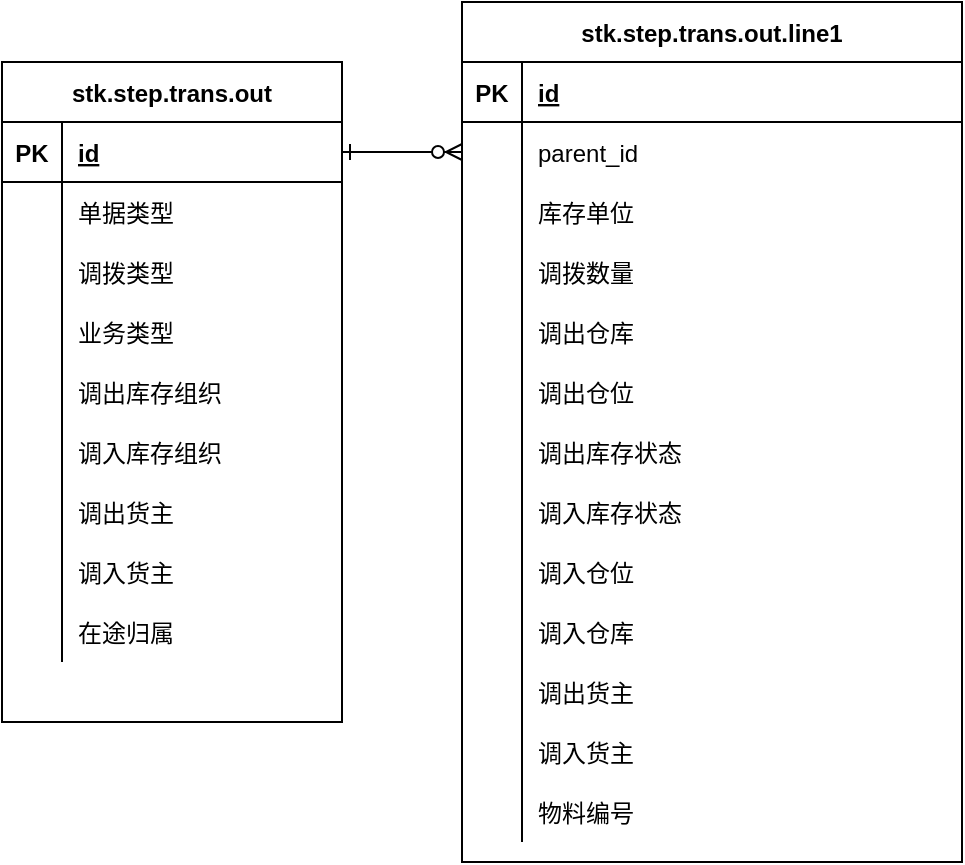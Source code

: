 <mxfile version="13.9.2" type="github">
  <diagram id="R2lEEEUBdFMjLlhIrx00" name="Page-1">
    <mxGraphModel dx="782" dy="469" grid="1" gridSize="10" guides="1" tooltips="1" connect="1" arrows="1" fold="1" page="1" pageScale="1" pageWidth="850" pageHeight="1100" math="0" shadow="0" extFonts="Permanent Marker^https://fonts.googleapis.com/css?family=Permanent+Marker">
      <root>
        <mxCell id="0" />
        <mxCell id="1" parent="0" />
        <mxCell id="C-vyLk0tnHw3VtMMgP7b-1" value="" style="edgeStyle=entityRelationEdgeStyle;endArrow=ERzeroToMany;startArrow=ERone;endFill=1;startFill=0;" parent="1" source="C-vyLk0tnHw3VtMMgP7b-24" target="C-vyLk0tnHw3VtMMgP7b-6" edge="1">
          <mxGeometry width="100" height="100" relative="1" as="geometry">
            <mxPoint x="340" y="720" as="sourcePoint" />
            <mxPoint x="440" y="620" as="targetPoint" />
          </mxGeometry>
        </mxCell>
        <mxCell id="C-vyLk0tnHw3VtMMgP7b-2" value="stk.step.trans.out.line1" style="shape=table;startSize=30;container=1;collapsible=1;childLayout=tableLayout;fixedRows=1;rowLines=0;fontStyle=1;align=center;resizeLast=1;" parent="1" vertex="1">
          <mxGeometry x="260" y="30" width="250" height="430" as="geometry" />
        </mxCell>
        <mxCell id="C-vyLk0tnHw3VtMMgP7b-3" value="" style="shape=partialRectangle;collapsible=0;dropTarget=0;pointerEvents=0;fillColor=none;points=[[0,0.5],[1,0.5]];portConstraint=eastwest;top=0;left=0;right=0;bottom=1;" parent="C-vyLk0tnHw3VtMMgP7b-2" vertex="1">
          <mxGeometry y="30" width="250" height="30" as="geometry" />
        </mxCell>
        <mxCell id="C-vyLk0tnHw3VtMMgP7b-4" value="PK" style="shape=partialRectangle;overflow=hidden;connectable=0;fillColor=none;top=0;left=0;bottom=0;right=0;fontStyle=1;" parent="C-vyLk0tnHw3VtMMgP7b-3" vertex="1">
          <mxGeometry width="30" height="30" as="geometry" />
        </mxCell>
        <mxCell id="C-vyLk0tnHw3VtMMgP7b-5" value="id" style="shape=partialRectangle;overflow=hidden;connectable=0;fillColor=none;top=0;left=0;bottom=0;right=0;align=left;spacingLeft=6;fontStyle=5;" parent="C-vyLk0tnHw3VtMMgP7b-3" vertex="1">
          <mxGeometry x="30" width="220" height="30" as="geometry" />
        </mxCell>
        <mxCell id="C-vyLk0tnHw3VtMMgP7b-6" value="" style="shape=partialRectangle;collapsible=0;dropTarget=0;pointerEvents=0;fillColor=none;points=[[0,0.5],[1,0.5]];portConstraint=eastwest;top=0;left=0;right=0;bottom=0;" parent="C-vyLk0tnHw3VtMMgP7b-2" vertex="1">
          <mxGeometry y="60" width="250" height="30" as="geometry" />
        </mxCell>
        <mxCell id="C-vyLk0tnHw3VtMMgP7b-7" value="" style="shape=partialRectangle;overflow=hidden;connectable=0;fillColor=none;top=0;left=0;bottom=0;right=0;" parent="C-vyLk0tnHw3VtMMgP7b-6" vertex="1">
          <mxGeometry width="30" height="30" as="geometry" />
        </mxCell>
        <mxCell id="C-vyLk0tnHw3VtMMgP7b-8" value="parent_id" style="shape=partialRectangle;overflow=hidden;connectable=0;fillColor=none;top=0;left=0;bottom=0;right=0;align=left;spacingLeft=6;" parent="C-vyLk0tnHw3VtMMgP7b-6" vertex="1">
          <mxGeometry x="30" width="220" height="30" as="geometry" />
        </mxCell>
        <mxCell id="C-vyLk0tnHw3VtMMgP7b-9" value="" style="shape=partialRectangle;collapsible=0;dropTarget=0;pointerEvents=0;fillColor=none;points=[[0,0.5],[1,0.5]];portConstraint=eastwest;top=0;left=0;right=0;bottom=0;" parent="C-vyLk0tnHw3VtMMgP7b-2" vertex="1">
          <mxGeometry y="90" width="250" height="30" as="geometry" />
        </mxCell>
        <mxCell id="C-vyLk0tnHw3VtMMgP7b-10" value="" style="shape=partialRectangle;overflow=hidden;connectable=0;fillColor=none;top=0;left=0;bottom=0;right=0;" parent="C-vyLk0tnHw3VtMMgP7b-9" vertex="1">
          <mxGeometry width="30" height="30" as="geometry" />
        </mxCell>
        <mxCell id="C-vyLk0tnHw3VtMMgP7b-11" value="库存单位" style="shape=partialRectangle;overflow=hidden;connectable=0;fillColor=none;top=0;left=0;bottom=0;right=0;align=left;spacingLeft=6;" parent="C-vyLk0tnHw3VtMMgP7b-9" vertex="1">
          <mxGeometry x="30" width="220" height="30" as="geometry" />
        </mxCell>
        <mxCell id="GRcF3nkYThiIwqXDE5w2-33" value="" style="shape=partialRectangle;collapsible=0;dropTarget=0;pointerEvents=0;fillColor=none;points=[[0,0.5],[1,0.5]];portConstraint=eastwest;top=0;left=0;right=0;bottom=0;" parent="C-vyLk0tnHw3VtMMgP7b-2" vertex="1">
          <mxGeometry y="120" width="250" height="30" as="geometry" />
        </mxCell>
        <mxCell id="GRcF3nkYThiIwqXDE5w2-34" value="" style="shape=partialRectangle;overflow=hidden;connectable=0;fillColor=none;top=0;left=0;bottom=0;right=0;" parent="GRcF3nkYThiIwqXDE5w2-33" vertex="1">
          <mxGeometry width="30" height="30" as="geometry" />
        </mxCell>
        <mxCell id="GRcF3nkYThiIwqXDE5w2-35" value="调拨数量" style="shape=partialRectangle;overflow=hidden;connectable=0;fillColor=none;top=0;left=0;bottom=0;right=0;align=left;spacingLeft=6;" parent="GRcF3nkYThiIwqXDE5w2-33" vertex="1">
          <mxGeometry x="30" width="220" height="30" as="geometry" />
        </mxCell>
        <mxCell id="GRcF3nkYThiIwqXDE5w2-36" value="" style="shape=partialRectangle;collapsible=0;dropTarget=0;pointerEvents=0;fillColor=none;points=[[0,0.5],[1,0.5]];portConstraint=eastwest;top=0;left=0;right=0;bottom=0;" parent="C-vyLk0tnHw3VtMMgP7b-2" vertex="1">
          <mxGeometry y="150" width="250" height="30" as="geometry" />
        </mxCell>
        <mxCell id="GRcF3nkYThiIwqXDE5w2-37" value="" style="shape=partialRectangle;overflow=hidden;connectable=0;fillColor=none;top=0;left=0;bottom=0;right=0;" parent="GRcF3nkYThiIwqXDE5w2-36" vertex="1">
          <mxGeometry width="30" height="30" as="geometry" />
        </mxCell>
        <mxCell id="GRcF3nkYThiIwqXDE5w2-38" value="调出仓库" style="shape=partialRectangle;overflow=hidden;connectable=0;fillColor=none;top=0;left=0;bottom=0;right=0;align=left;spacingLeft=6;" parent="GRcF3nkYThiIwqXDE5w2-36" vertex="1">
          <mxGeometry x="30" width="220" height="30" as="geometry" />
        </mxCell>
        <mxCell id="GRcF3nkYThiIwqXDE5w2-39" value="" style="shape=partialRectangle;collapsible=0;dropTarget=0;pointerEvents=0;fillColor=none;points=[[0,0.5],[1,0.5]];portConstraint=eastwest;top=0;left=0;right=0;bottom=0;" parent="C-vyLk0tnHw3VtMMgP7b-2" vertex="1">
          <mxGeometry y="180" width="250" height="30" as="geometry" />
        </mxCell>
        <mxCell id="GRcF3nkYThiIwqXDE5w2-40" value="" style="shape=partialRectangle;overflow=hidden;connectable=0;fillColor=none;top=0;left=0;bottom=0;right=0;" parent="GRcF3nkYThiIwqXDE5w2-39" vertex="1">
          <mxGeometry width="30" height="30" as="geometry" />
        </mxCell>
        <mxCell id="GRcF3nkYThiIwqXDE5w2-41" value="调出仓位" style="shape=partialRectangle;overflow=hidden;connectable=0;fillColor=none;top=0;left=0;bottom=0;right=0;align=left;spacingLeft=6;" parent="GRcF3nkYThiIwqXDE5w2-39" vertex="1">
          <mxGeometry x="30" width="220" height="30" as="geometry" />
        </mxCell>
        <mxCell id="GRcF3nkYThiIwqXDE5w2-61" value="" style="shape=partialRectangle;collapsible=0;dropTarget=0;pointerEvents=0;fillColor=none;points=[[0,0.5],[1,0.5]];portConstraint=eastwest;top=0;left=0;right=0;bottom=0;" parent="C-vyLk0tnHw3VtMMgP7b-2" vertex="1">
          <mxGeometry y="210" width="250" height="30" as="geometry" />
        </mxCell>
        <mxCell id="GRcF3nkYThiIwqXDE5w2-62" value="" style="shape=partialRectangle;overflow=hidden;connectable=0;fillColor=none;top=0;left=0;bottom=0;right=0;" parent="GRcF3nkYThiIwqXDE5w2-61" vertex="1">
          <mxGeometry width="30" height="30" as="geometry" />
        </mxCell>
        <mxCell id="GRcF3nkYThiIwqXDE5w2-63" value="调出库存状态" style="shape=partialRectangle;overflow=hidden;connectable=0;fillColor=none;top=0;left=0;bottom=0;right=0;align=left;spacingLeft=6;" parent="GRcF3nkYThiIwqXDE5w2-61" vertex="1">
          <mxGeometry x="30" width="220" height="30" as="geometry" />
        </mxCell>
        <mxCell id="GRcF3nkYThiIwqXDE5w2-64" value="" style="shape=partialRectangle;collapsible=0;dropTarget=0;pointerEvents=0;fillColor=none;points=[[0,0.5],[1,0.5]];portConstraint=eastwest;top=0;left=0;right=0;bottom=0;" parent="C-vyLk0tnHw3VtMMgP7b-2" vertex="1">
          <mxGeometry y="240" width="250" height="30" as="geometry" />
        </mxCell>
        <mxCell id="GRcF3nkYThiIwqXDE5w2-65" value="" style="shape=partialRectangle;overflow=hidden;connectable=0;fillColor=none;top=0;left=0;bottom=0;right=0;" parent="GRcF3nkYThiIwqXDE5w2-64" vertex="1">
          <mxGeometry width="30" height="30" as="geometry" />
        </mxCell>
        <mxCell id="GRcF3nkYThiIwqXDE5w2-66" value="调入库存状态" style="shape=partialRectangle;overflow=hidden;connectable=0;fillColor=none;top=0;left=0;bottom=0;right=0;align=left;spacingLeft=6;" parent="GRcF3nkYThiIwqXDE5w2-64" vertex="1">
          <mxGeometry x="30" width="220" height="30" as="geometry" />
        </mxCell>
        <mxCell id="GRcF3nkYThiIwqXDE5w2-67" value="" style="shape=partialRectangle;collapsible=0;dropTarget=0;pointerEvents=0;fillColor=none;points=[[0,0.5],[1,0.5]];portConstraint=eastwest;top=0;left=0;right=0;bottom=0;" parent="C-vyLk0tnHw3VtMMgP7b-2" vertex="1">
          <mxGeometry y="270" width="250" height="30" as="geometry" />
        </mxCell>
        <mxCell id="GRcF3nkYThiIwqXDE5w2-68" value="" style="shape=partialRectangle;overflow=hidden;connectable=0;fillColor=none;top=0;left=0;bottom=0;right=0;" parent="GRcF3nkYThiIwqXDE5w2-67" vertex="1">
          <mxGeometry width="30" height="30" as="geometry" />
        </mxCell>
        <mxCell id="GRcF3nkYThiIwqXDE5w2-69" value="调入仓位" style="shape=partialRectangle;overflow=hidden;connectable=0;fillColor=none;top=0;left=0;bottom=0;right=0;align=left;spacingLeft=6;" parent="GRcF3nkYThiIwqXDE5w2-67" vertex="1">
          <mxGeometry x="30" width="220" height="30" as="geometry" />
        </mxCell>
        <mxCell id="GRcF3nkYThiIwqXDE5w2-70" value="" style="shape=partialRectangle;collapsible=0;dropTarget=0;pointerEvents=0;fillColor=none;points=[[0,0.5],[1,0.5]];portConstraint=eastwest;top=0;left=0;right=0;bottom=0;" parent="C-vyLk0tnHw3VtMMgP7b-2" vertex="1">
          <mxGeometry y="300" width="250" height="30" as="geometry" />
        </mxCell>
        <mxCell id="GRcF3nkYThiIwqXDE5w2-71" value="" style="shape=partialRectangle;overflow=hidden;connectable=0;fillColor=none;top=0;left=0;bottom=0;right=0;" parent="GRcF3nkYThiIwqXDE5w2-70" vertex="1">
          <mxGeometry width="30" height="30" as="geometry" />
        </mxCell>
        <mxCell id="GRcF3nkYThiIwqXDE5w2-72" value="调入仓库" style="shape=partialRectangle;overflow=hidden;connectable=0;fillColor=none;top=0;left=0;bottom=0;right=0;align=left;spacingLeft=6;" parent="GRcF3nkYThiIwqXDE5w2-70" vertex="1">
          <mxGeometry x="30" width="220" height="30" as="geometry" />
        </mxCell>
        <mxCell id="GRcF3nkYThiIwqXDE5w2-104" value="" style="shape=partialRectangle;collapsible=0;dropTarget=0;pointerEvents=0;fillColor=none;points=[[0,0.5],[1,0.5]];portConstraint=eastwest;top=0;left=0;right=0;bottom=0;" parent="C-vyLk0tnHw3VtMMgP7b-2" vertex="1">
          <mxGeometry y="330" width="250" height="30" as="geometry" />
        </mxCell>
        <mxCell id="GRcF3nkYThiIwqXDE5w2-105" value="" style="shape=partialRectangle;overflow=hidden;connectable=0;fillColor=none;top=0;left=0;bottom=0;right=0;" parent="GRcF3nkYThiIwqXDE5w2-104" vertex="1">
          <mxGeometry width="30" height="30" as="geometry" />
        </mxCell>
        <mxCell id="GRcF3nkYThiIwqXDE5w2-106" value="调出货主" style="shape=partialRectangle;overflow=hidden;connectable=0;fillColor=none;top=0;left=0;bottom=0;right=0;align=left;spacingLeft=6;" parent="GRcF3nkYThiIwqXDE5w2-104" vertex="1">
          <mxGeometry x="30" width="220" height="30" as="geometry" />
        </mxCell>
        <mxCell id="GRcF3nkYThiIwqXDE5w2-107" value="" style="shape=partialRectangle;collapsible=0;dropTarget=0;pointerEvents=0;fillColor=none;points=[[0,0.5],[1,0.5]];portConstraint=eastwest;top=0;left=0;right=0;bottom=0;" parent="C-vyLk0tnHw3VtMMgP7b-2" vertex="1">
          <mxGeometry y="360" width="250" height="30" as="geometry" />
        </mxCell>
        <mxCell id="GRcF3nkYThiIwqXDE5w2-108" value="" style="shape=partialRectangle;overflow=hidden;connectable=0;fillColor=none;top=0;left=0;bottom=0;right=0;" parent="GRcF3nkYThiIwqXDE5w2-107" vertex="1">
          <mxGeometry width="30" height="30" as="geometry" />
        </mxCell>
        <mxCell id="GRcF3nkYThiIwqXDE5w2-109" value="调入货主" style="shape=partialRectangle;overflow=hidden;connectable=0;fillColor=none;top=0;left=0;bottom=0;right=0;align=left;spacingLeft=6;" parent="GRcF3nkYThiIwqXDE5w2-107" vertex="1">
          <mxGeometry x="30" width="220" height="30" as="geometry" />
        </mxCell>
        <mxCell id="EUYEUQuG7mMsFfYyP9lQ-1" value="" style="shape=partialRectangle;collapsible=0;dropTarget=0;pointerEvents=0;fillColor=none;points=[[0,0.5],[1,0.5]];portConstraint=eastwest;top=0;left=0;right=0;bottom=0;" vertex="1" parent="C-vyLk0tnHw3VtMMgP7b-2">
          <mxGeometry y="390" width="250" height="30" as="geometry" />
        </mxCell>
        <mxCell id="EUYEUQuG7mMsFfYyP9lQ-2" value="" style="shape=partialRectangle;overflow=hidden;connectable=0;fillColor=none;top=0;left=0;bottom=0;right=0;" vertex="1" parent="EUYEUQuG7mMsFfYyP9lQ-1">
          <mxGeometry width="30" height="30" as="geometry" />
        </mxCell>
        <mxCell id="EUYEUQuG7mMsFfYyP9lQ-3" value="物料编号" style="shape=partialRectangle;overflow=hidden;connectable=0;fillColor=none;top=0;left=0;bottom=0;right=0;align=left;spacingLeft=6;" vertex="1" parent="EUYEUQuG7mMsFfYyP9lQ-1">
          <mxGeometry x="30" width="220" height="30" as="geometry" />
        </mxCell>
        <mxCell id="C-vyLk0tnHw3VtMMgP7b-23" value="stk.step.trans.out" style="shape=table;startSize=30;container=1;collapsible=1;childLayout=tableLayout;fixedRows=1;rowLines=0;fontStyle=1;align=center;resizeLast=1;" parent="1" vertex="1">
          <mxGeometry x="30" y="60" width="170" height="330" as="geometry" />
        </mxCell>
        <mxCell id="C-vyLk0tnHw3VtMMgP7b-24" value="" style="shape=partialRectangle;collapsible=0;dropTarget=0;pointerEvents=0;fillColor=none;points=[[0,0.5],[1,0.5]];portConstraint=eastwest;top=0;left=0;right=0;bottom=1;" parent="C-vyLk0tnHw3VtMMgP7b-23" vertex="1">
          <mxGeometry y="30" width="170" height="30" as="geometry" />
        </mxCell>
        <mxCell id="C-vyLk0tnHw3VtMMgP7b-25" value="PK" style="shape=partialRectangle;overflow=hidden;connectable=0;fillColor=none;top=0;left=0;bottom=0;right=0;fontStyle=1;" parent="C-vyLk0tnHw3VtMMgP7b-24" vertex="1">
          <mxGeometry width="30" height="30" as="geometry" />
        </mxCell>
        <mxCell id="C-vyLk0tnHw3VtMMgP7b-26" value="id" style="shape=partialRectangle;overflow=hidden;connectable=0;fillColor=none;top=0;left=0;bottom=0;right=0;align=left;spacingLeft=6;fontStyle=5;" parent="C-vyLk0tnHw3VtMMgP7b-24" vertex="1">
          <mxGeometry x="30" width="140" height="30" as="geometry" />
        </mxCell>
        <mxCell id="C-vyLk0tnHw3VtMMgP7b-27" value="" style="shape=partialRectangle;collapsible=0;dropTarget=0;pointerEvents=0;fillColor=none;points=[[0,0.5],[1,0.5]];portConstraint=eastwest;top=0;left=0;right=0;bottom=0;" parent="C-vyLk0tnHw3VtMMgP7b-23" vertex="1">
          <mxGeometry y="60" width="170" height="30" as="geometry" />
        </mxCell>
        <mxCell id="C-vyLk0tnHw3VtMMgP7b-28" value="" style="shape=partialRectangle;overflow=hidden;connectable=0;fillColor=none;top=0;left=0;bottom=0;right=0;" parent="C-vyLk0tnHw3VtMMgP7b-27" vertex="1">
          <mxGeometry width="30" height="30" as="geometry" />
        </mxCell>
        <mxCell id="C-vyLk0tnHw3VtMMgP7b-29" value="单据类型" style="shape=partialRectangle;overflow=hidden;connectable=0;fillColor=none;top=0;left=0;bottom=0;right=0;align=left;spacingLeft=6;" parent="C-vyLk0tnHw3VtMMgP7b-27" vertex="1">
          <mxGeometry x="30" width="140" height="30" as="geometry" />
        </mxCell>
        <mxCell id="GRcF3nkYThiIwqXDE5w2-2" value="" style="shape=partialRectangle;collapsible=0;dropTarget=0;pointerEvents=0;fillColor=none;points=[[0,0.5],[1,0.5]];portConstraint=eastwest;top=0;left=0;right=0;bottom=0;" parent="C-vyLk0tnHw3VtMMgP7b-23" vertex="1">
          <mxGeometry y="90" width="170" height="30" as="geometry" />
        </mxCell>
        <mxCell id="GRcF3nkYThiIwqXDE5w2-3" value="" style="shape=partialRectangle;overflow=hidden;connectable=0;fillColor=none;top=0;left=0;bottom=0;right=0;" parent="GRcF3nkYThiIwqXDE5w2-2" vertex="1">
          <mxGeometry width="30" height="30" as="geometry" />
        </mxCell>
        <mxCell id="GRcF3nkYThiIwqXDE5w2-4" value="调拨类型" style="shape=partialRectangle;overflow=hidden;connectable=0;fillColor=none;top=0;left=0;bottom=0;right=0;align=left;spacingLeft=6;" parent="GRcF3nkYThiIwqXDE5w2-2" vertex="1">
          <mxGeometry x="30" width="140" height="30" as="geometry" />
        </mxCell>
        <mxCell id="GRcF3nkYThiIwqXDE5w2-15" value="" style="shape=partialRectangle;collapsible=0;dropTarget=0;pointerEvents=0;fillColor=none;points=[[0,0.5],[1,0.5]];portConstraint=eastwest;top=0;left=0;right=0;bottom=0;" parent="C-vyLk0tnHw3VtMMgP7b-23" vertex="1">
          <mxGeometry y="120" width="170" height="30" as="geometry" />
        </mxCell>
        <mxCell id="GRcF3nkYThiIwqXDE5w2-16" value="" style="shape=partialRectangle;overflow=hidden;connectable=0;fillColor=none;top=0;left=0;bottom=0;right=0;" parent="GRcF3nkYThiIwqXDE5w2-15" vertex="1">
          <mxGeometry width="30" height="30" as="geometry" />
        </mxCell>
        <mxCell id="GRcF3nkYThiIwqXDE5w2-17" value="业务类型" style="shape=partialRectangle;overflow=hidden;connectable=0;fillColor=none;top=0;left=0;bottom=0;right=0;align=left;spacingLeft=6;" parent="GRcF3nkYThiIwqXDE5w2-15" vertex="1">
          <mxGeometry x="30" width="140" height="30" as="geometry" />
        </mxCell>
        <mxCell id="GRcF3nkYThiIwqXDE5w2-18" value="" style="shape=partialRectangle;collapsible=0;dropTarget=0;pointerEvents=0;fillColor=none;points=[[0,0.5],[1,0.5]];portConstraint=eastwest;top=0;left=0;right=0;bottom=0;" parent="C-vyLk0tnHw3VtMMgP7b-23" vertex="1">
          <mxGeometry y="150" width="170" height="30" as="geometry" />
        </mxCell>
        <mxCell id="GRcF3nkYThiIwqXDE5w2-19" value="" style="shape=partialRectangle;overflow=hidden;connectable=0;fillColor=none;top=0;left=0;bottom=0;right=0;" parent="GRcF3nkYThiIwqXDE5w2-18" vertex="1">
          <mxGeometry width="30" height="30" as="geometry" />
        </mxCell>
        <mxCell id="GRcF3nkYThiIwqXDE5w2-20" value="调出库存组织" style="shape=partialRectangle;overflow=hidden;connectable=0;fillColor=none;top=0;left=0;bottom=0;right=0;align=left;spacingLeft=6;" parent="GRcF3nkYThiIwqXDE5w2-18" vertex="1">
          <mxGeometry x="30" width="140" height="30" as="geometry" />
        </mxCell>
        <mxCell id="GRcF3nkYThiIwqXDE5w2-21" value="" style="shape=partialRectangle;collapsible=0;dropTarget=0;pointerEvents=0;fillColor=none;points=[[0,0.5],[1,0.5]];portConstraint=eastwest;top=0;left=0;right=0;bottom=0;" parent="C-vyLk0tnHw3VtMMgP7b-23" vertex="1">
          <mxGeometry y="180" width="170" height="30" as="geometry" />
        </mxCell>
        <mxCell id="GRcF3nkYThiIwqXDE5w2-22" value="" style="shape=partialRectangle;overflow=hidden;connectable=0;fillColor=none;top=0;left=0;bottom=0;right=0;" parent="GRcF3nkYThiIwqXDE5w2-21" vertex="1">
          <mxGeometry width="30" height="30" as="geometry" />
        </mxCell>
        <mxCell id="GRcF3nkYThiIwqXDE5w2-23" value="调入库存组织" style="shape=partialRectangle;overflow=hidden;connectable=0;fillColor=none;top=0;left=0;bottom=0;right=0;align=left;spacingLeft=6;" parent="GRcF3nkYThiIwqXDE5w2-21" vertex="1">
          <mxGeometry x="30" width="140" height="30" as="geometry" />
        </mxCell>
        <mxCell id="GRcF3nkYThiIwqXDE5w2-24" value="" style="shape=partialRectangle;collapsible=0;dropTarget=0;pointerEvents=0;fillColor=none;points=[[0,0.5],[1,0.5]];portConstraint=eastwest;top=0;left=0;right=0;bottom=0;" parent="C-vyLk0tnHw3VtMMgP7b-23" vertex="1">
          <mxGeometry y="210" width="170" height="30" as="geometry" />
        </mxCell>
        <mxCell id="GRcF3nkYThiIwqXDE5w2-25" value="" style="shape=partialRectangle;overflow=hidden;connectable=0;fillColor=none;top=0;left=0;bottom=0;right=0;" parent="GRcF3nkYThiIwqXDE5w2-24" vertex="1">
          <mxGeometry width="30" height="30" as="geometry" />
        </mxCell>
        <mxCell id="GRcF3nkYThiIwqXDE5w2-26" value="调出货主" style="shape=partialRectangle;overflow=hidden;connectable=0;fillColor=none;top=0;left=0;bottom=0;right=0;align=left;spacingLeft=6;" parent="GRcF3nkYThiIwqXDE5w2-24" vertex="1">
          <mxGeometry x="30" width="140" height="30" as="geometry" />
        </mxCell>
        <mxCell id="GRcF3nkYThiIwqXDE5w2-27" value="" style="shape=partialRectangle;collapsible=0;dropTarget=0;pointerEvents=0;fillColor=none;points=[[0,0.5],[1,0.5]];portConstraint=eastwest;top=0;left=0;right=0;bottom=0;" parent="C-vyLk0tnHw3VtMMgP7b-23" vertex="1">
          <mxGeometry y="240" width="170" height="30" as="geometry" />
        </mxCell>
        <mxCell id="GRcF3nkYThiIwqXDE5w2-28" value="" style="shape=partialRectangle;overflow=hidden;connectable=0;fillColor=none;top=0;left=0;bottom=0;right=0;" parent="GRcF3nkYThiIwqXDE5w2-27" vertex="1">
          <mxGeometry width="30" height="30" as="geometry" />
        </mxCell>
        <mxCell id="GRcF3nkYThiIwqXDE5w2-29" value="调入货主" style="shape=partialRectangle;overflow=hidden;connectable=0;fillColor=none;top=0;left=0;bottom=0;right=0;align=left;spacingLeft=6;" parent="GRcF3nkYThiIwqXDE5w2-27" vertex="1">
          <mxGeometry x="30" width="140" height="30" as="geometry" />
        </mxCell>
        <mxCell id="GRcF3nkYThiIwqXDE5w2-30" value="" style="shape=partialRectangle;collapsible=0;dropTarget=0;pointerEvents=0;fillColor=none;points=[[0,0.5],[1,0.5]];portConstraint=eastwest;top=0;left=0;right=0;bottom=0;" parent="C-vyLk0tnHw3VtMMgP7b-23" vertex="1">
          <mxGeometry y="270" width="170" height="30" as="geometry" />
        </mxCell>
        <mxCell id="GRcF3nkYThiIwqXDE5w2-31" value="" style="shape=partialRectangle;overflow=hidden;connectable=0;fillColor=none;top=0;left=0;bottom=0;right=0;" parent="GRcF3nkYThiIwqXDE5w2-30" vertex="1">
          <mxGeometry width="30" height="30" as="geometry" />
        </mxCell>
        <mxCell id="GRcF3nkYThiIwqXDE5w2-32" value="在途归属" style="shape=partialRectangle;overflow=hidden;connectable=0;fillColor=none;top=0;left=0;bottom=0;right=0;align=left;spacingLeft=6;" parent="GRcF3nkYThiIwqXDE5w2-30" vertex="1">
          <mxGeometry x="30" width="140" height="30" as="geometry" />
        </mxCell>
      </root>
    </mxGraphModel>
  </diagram>
</mxfile>
